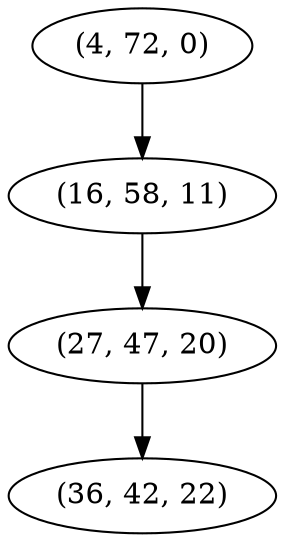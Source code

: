 digraph tree {
    "(4, 72, 0)";
    "(16, 58, 11)";
    "(27, 47, 20)";
    "(36, 42, 22)";
    "(4, 72, 0)" -> "(16, 58, 11)";
    "(16, 58, 11)" -> "(27, 47, 20)";
    "(27, 47, 20)" -> "(36, 42, 22)";
}
